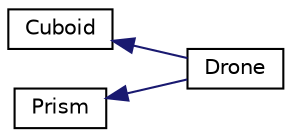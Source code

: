 digraph "Graphical Class Hierarchy"
{
 // LATEX_PDF_SIZE
  edge [fontname="Helvetica",fontsize="10",labelfontname="Helvetica",labelfontsize="10"];
  node [fontname="Helvetica",fontsize="10",shape=record];
  rankdir="LR";
  Node66 [label="Cuboid",height=0.2,width=0.4,color="black", fillcolor="white", style="filled",URL="$class_cuboid.html",tooltip="Klasa prostopadloscianu w postaci tablicy dwuwymiarowej oraz jej metody."];
  Node66 -> Node1 [dir="back",color="midnightblue",fontsize="10",style="solid",fontname="Helvetica"];
  Node1 [label="Drone",height=0.2,width=0.4,color="black", fillcolor="white", style="filled",URL="$class_drone.html",tooltip="Klasa Dron Przedstawia zlozenie figur geometrycznych przedstawiajacych drona."];
  Node0 [label="Prism",height=0.2,width=0.4,color="black", fillcolor="white", style="filled",URL="$class_prism.html",tooltip=" "];
  Node0 -> Node1 [dir="back",color="midnightblue",fontsize="10",style="solid",fontname="Helvetica"];
}
